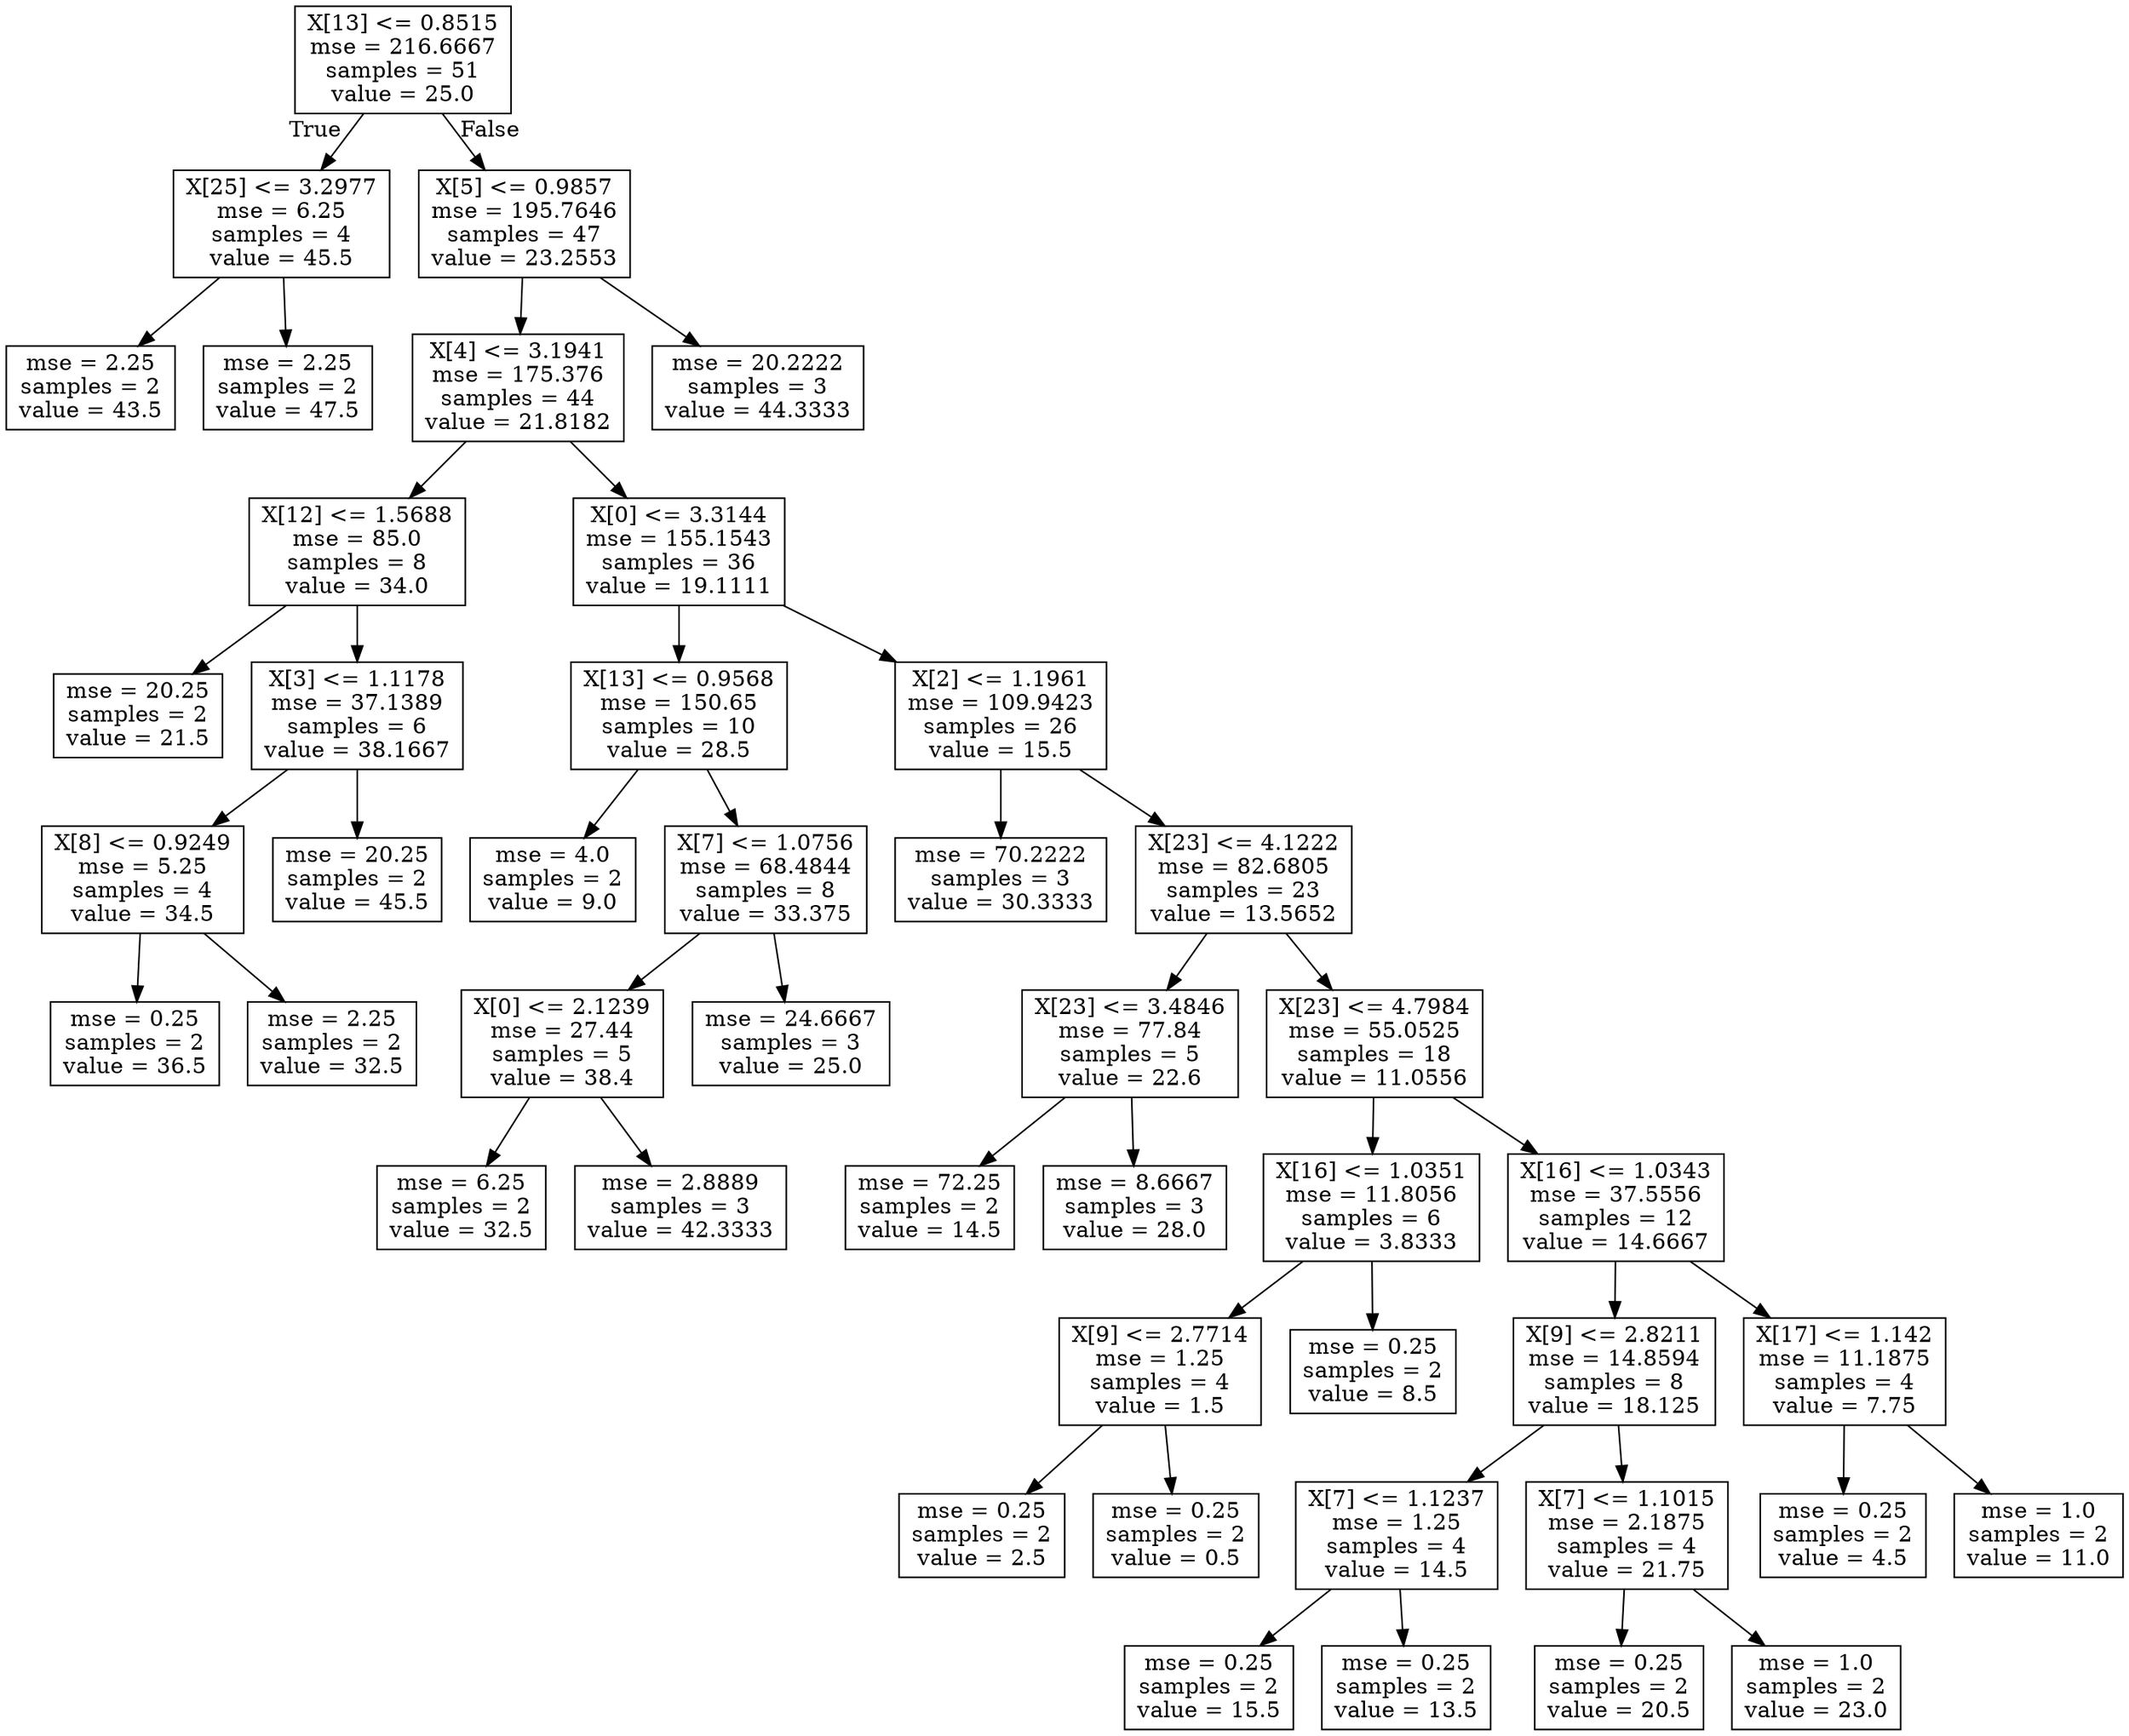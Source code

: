 digraph Tree {
node [shape=box] ;
0 [label="X[13] <= 0.8515\nmse = 216.6667\nsamples = 51\nvalue = 25.0"] ;
1 [label="X[25] <= 3.2977\nmse = 6.25\nsamples = 4\nvalue = 45.5"] ;
0 -> 1 [labeldistance=2.5, labelangle=45, headlabel="True"] ;
2 [label="mse = 2.25\nsamples = 2\nvalue = 43.5"] ;
1 -> 2 ;
3 [label="mse = 2.25\nsamples = 2\nvalue = 47.5"] ;
1 -> 3 ;
4 [label="X[5] <= 0.9857\nmse = 195.7646\nsamples = 47\nvalue = 23.2553"] ;
0 -> 4 [labeldistance=2.5, labelangle=-45, headlabel="False"] ;
5 [label="X[4] <= 3.1941\nmse = 175.376\nsamples = 44\nvalue = 21.8182"] ;
4 -> 5 ;
6 [label="X[12] <= 1.5688\nmse = 85.0\nsamples = 8\nvalue = 34.0"] ;
5 -> 6 ;
7 [label="mse = 20.25\nsamples = 2\nvalue = 21.5"] ;
6 -> 7 ;
8 [label="X[3] <= 1.1178\nmse = 37.1389\nsamples = 6\nvalue = 38.1667"] ;
6 -> 8 ;
9 [label="X[8] <= 0.9249\nmse = 5.25\nsamples = 4\nvalue = 34.5"] ;
8 -> 9 ;
10 [label="mse = 0.25\nsamples = 2\nvalue = 36.5"] ;
9 -> 10 ;
11 [label="mse = 2.25\nsamples = 2\nvalue = 32.5"] ;
9 -> 11 ;
12 [label="mse = 20.25\nsamples = 2\nvalue = 45.5"] ;
8 -> 12 ;
13 [label="X[0] <= 3.3144\nmse = 155.1543\nsamples = 36\nvalue = 19.1111"] ;
5 -> 13 ;
14 [label="X[13] <= 0.9568\nmse = 150.65\nsamples = 10\nvalue = 28.5"] ;
13 -> 14 ;
15 [label="mse = 4.0\nsamples = 2\nvalue = 9.0"] ;
14 -> 15 ;
16 [label="X[7] <= 1.0756\nmse = 68.4844\nsamples = 8\nvalue = 33.375"] ;
14 -> 16 ;
17 [label="X[0] <= 2.1239\nmse = 27.44\nsamples = 5\nvalue = 38.4"] ;
16 -> 17 ;
18 [label="mse = 6.25\nsamples = 2\nvalue = 32.5"] ;
17 -> 18 ;
19 [label="mse = 2.8889\nsamples = 3\nvalue = 42.3333"] ;
17 -> 19 ;
20 [label="mse = 24.6667\nsamples = 3\nvalue = 25.0"] ;
16 -> 20 ;
21 [label="X[2] <= 1.1961\nmse = 109.9423\nsamples = 26\nvalue = 15.5"] ;
13 -> 21 ;
22 [label="mse = 70.2222\nsamples = 3\nvalue = 30.3333"] ;
21 -> 22 ;
23 [label="X[23] <= 4.1222\nmse = 82.6805\nsamples = 23\nvalue = 13.5652"] ;
21 -> 23 ;
24 [label="X[23] <= 3.4846\nmse = 77.84\nsamples = 5\nvalue = 22.6"] ;
23 -> 24 ;
25 [label="mse = 72.25\nsamples = 2\nvalue = 14.5"] ;
24 -> 25 ;
26 [label="mse = 8.6667\nsamples = 3\nvalue = 28.0"] ;
24 -> 26 ;
27 [label="X[23] <= 4.7984\nmse = 55.0525\nsamples = 18\nvalue = 11.0556"] ;
23 -> 27 ;
28 [label="X[16] <= 1.0351\nmse = 11.8056\nsamples = 6\nvalue = 3.8333"] ;
27 -> 28 ;
29 [label="X[9] <= 2.7714\nmse = 1.25\nsamples = 4\nvalue = 1.5"] ;
28 -> 29 ;
30 [label="mse = 0.25\nsamples = 2\nvalue = 2.5"] ;
29 -> 30 ;
31 [label="mse = 0.25\nsamples = 2\nvalue = 0.5"] ;
29 -> 31 ;
32 [label="mse = 0.25\nsamples = 2\nvalue = 8.5"] ;
28 -> 32 ;
33 [label="X[16] <= 1.0343\nmse = 37.5556\nsamples = 12\nvalue = 14.6667"] ;
27 -> 33 ;
34 [label="X[9] <= 2.8211\nmse = 14.8594\nsamples = 8\nvalue = 18.125"] ;
33 -> 34 ;
35 [label="X[7] <= 1.1237\nmse = 1.25\nsamples = 4\nvalue = 14.5"] ;
34 -> 35 ;
36 [label="mse = 0.25\nsamples = 2\nvalue = 15.5"] ;
35 -> 36 ;
37 [label="mse = 0.25\nsamples = 2\nvalue = 13.5"] ;
35 -> 37 ;
38 [label="X[7] <= 1.1015\nmse = 2.1875\nsamples = 4\nvalue = 21.75"] ;
34 -> 38 ;
39 [label="mse = 0.25\nsamples = 2\nvalue = 20.5"] ;
38 -> 39 ;
40 [label="mse = 1.0\nsamples = 2\nvalue = 23.0"] ;
38 -> 40 ;
41 [label="X[17] <= 1.142\nmse = 11.1875\nsamples = 4\nvalue = 7.75"] ;
33 -> 41 ;
42 [label="mse = 0.25\nsamples = 2\nvalue = 4.5"] ;
41 -> 42 ;
43 [label="mse = 1.0\nsamples = 2\nvalue = 11.0"] ;
41 -> 43 ;
44 [label="mse = 20.2222\nsamples = 3\nvalue = 44.3333"] ;
4 -> 44 ;
}